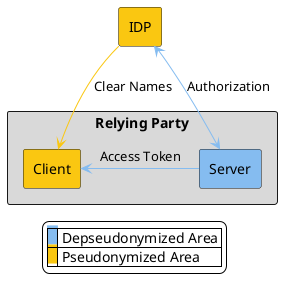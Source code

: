 @startuml
skinparam backgroundColor white

rectangle IDP #FAC711

rectangle RelyingParty as "Relying Party" #D9D9D9 {
  rectangle Client #FAC711
  rectangle Server #85BCF0
}

IDP <-[#85BCF0]down-> Server : Authorization
IDP -[#FAC711]left-> Client : Clear Names
Client <-[#85BCF0]right- Server : Access Token

 legend
 |<back:#85BCF0>   </back>| Depseudonymized Area |
 |<back:#FAC711>   </back>| Pseudonymized Area |
 endlegend

@enduml

